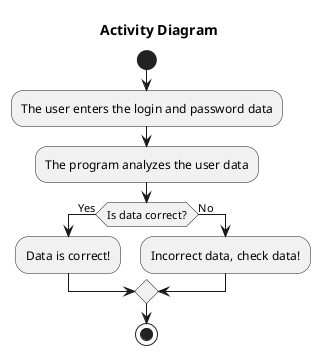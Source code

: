 @startuml
title Activity Diagram 

start
:The user enters the login and password data;
:The program analyzes the user data;
if (Is data correct?) then (Yes)
  :Data is correct!;
else (No)
  :Incorrect data, check data!;
endif
stop

@enduml
